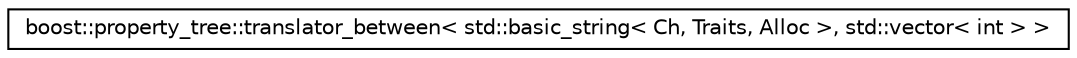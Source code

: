 digraph G
{
  edge [fontname="Helvetica",fontsize="10",labelfontname="Helvetica",labelfontsize="10"];
  node [fontname="Helvetica",fontsize="10",shape=record];
  rankdir="LR";
  Node1 [label="boost::property_tree::translator_between\< std::basic_string\< Ch, Traits, Alloc \>, std::vector\< int \> \>",height=0.2,width=0.4,color="black", fillcolor="white", style="filled",URL="$structboost_1_1property__tree_1_1translator__between_3_01std_1_1basic__string_3_01Ch_00_01Traits071788ddc13a16fec2b1928372c4ec9a.html"];
}
